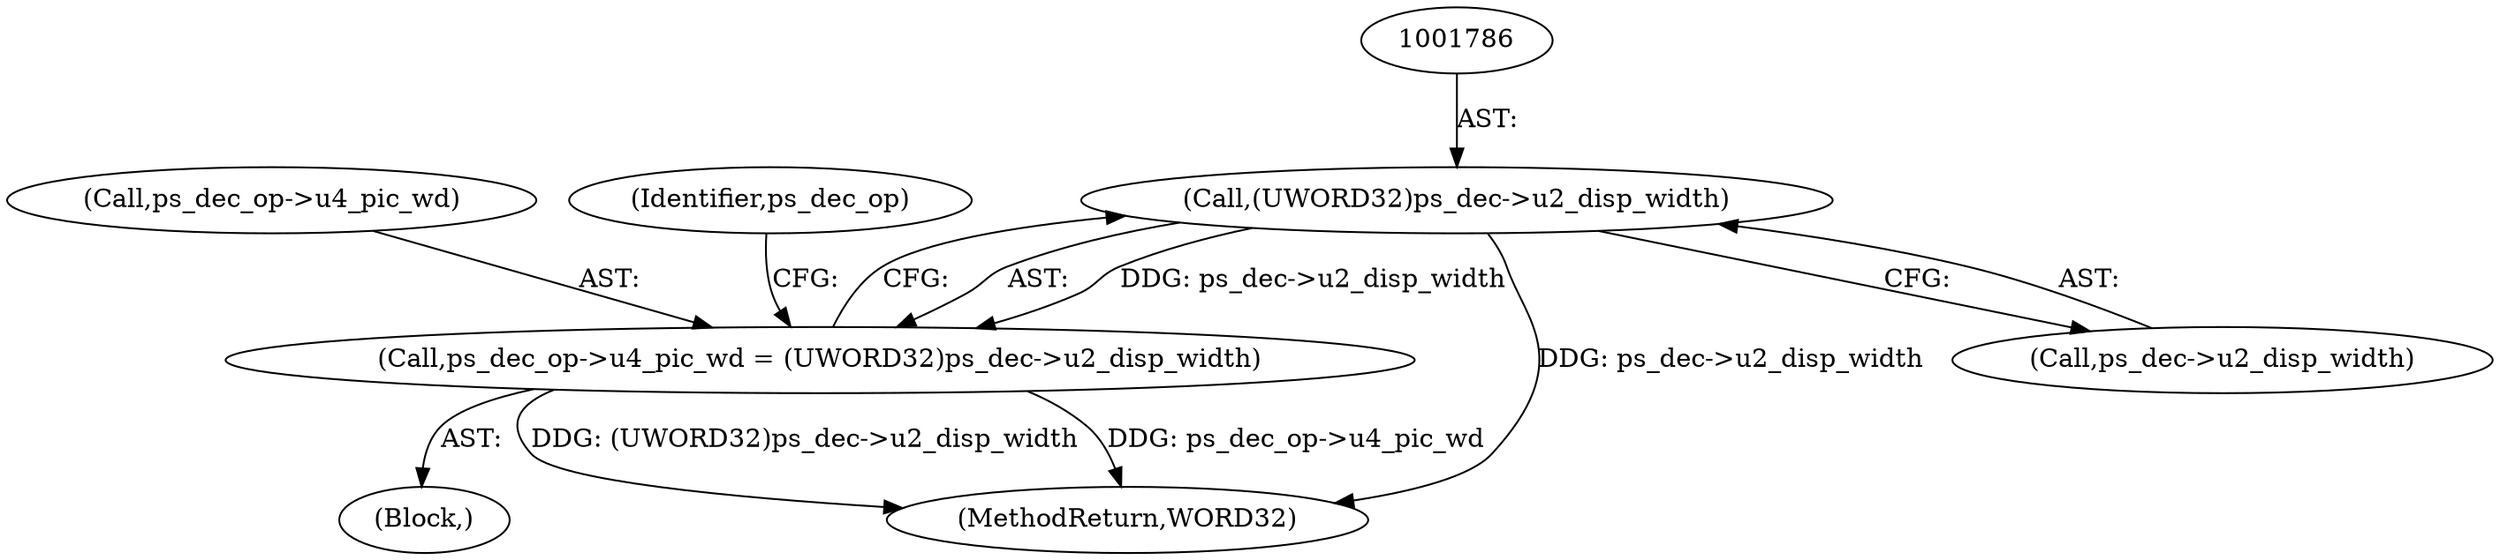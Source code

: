digraph "0_Android_e86d3cfd2bc28dac421092106751e5638d54a848@pointer" {
"1001785" [label="(Call,(UWORD32)ps_dec->u2_disp_width)"];
"1001781" [label="(Call,ps_dec_op->u4_pic_wd = (UWORD32)ps_dec->u2_disp_width)"];
"1001782" [label="(Call,ps_dec_op->u4_pic_wd)"];
"1001781" [label="(Call,ps_dec_op->u4_pic_wd = (UWORD32)ps_dec->u2_disp_width)"];
"1001792" [label="(Identifier,ps_dec_op)"];
"1002270" [label="(MethodReturn,WORD32)"];
"1001780" [label="(Block,)"];
"1001785" [label="(Call,(UWORD32)ps_dec->u2_disp_width)"];
"1001787" [label="(Call,ps_dec->u2_disp_width)"];
"1001785" -> "1001781"  [label="AST: "];
"1001785" -> "1001787"  [label="CFG: "];
"1001786" -> "1001785"  [label="AST: "];
"1001787" -> "1001785"  [label="AST: "];
"1001781" -> "1001785"  [label="CFG: "];
"1001785" -> "1002270"  [label="DDG: ps_dec->u2_disp_width"];
"1001785" -> "1001781"  [label="DDG: ps_dec->u2_disp_width"];
"1001781" -> "1001780"  [label="AST: "];
"1001782" -> "1001781"  [label="AST: "];
"1001792" -> "1001781"  [label="CFG: "];
"1001781" -> "1002270"  [label="DDG: ps_dec_op->u4_pic_wd"];
"1001781" -> "1002270"  [label="DDG: (UWORD32)ps_dec->u2_disp_width"];
}
